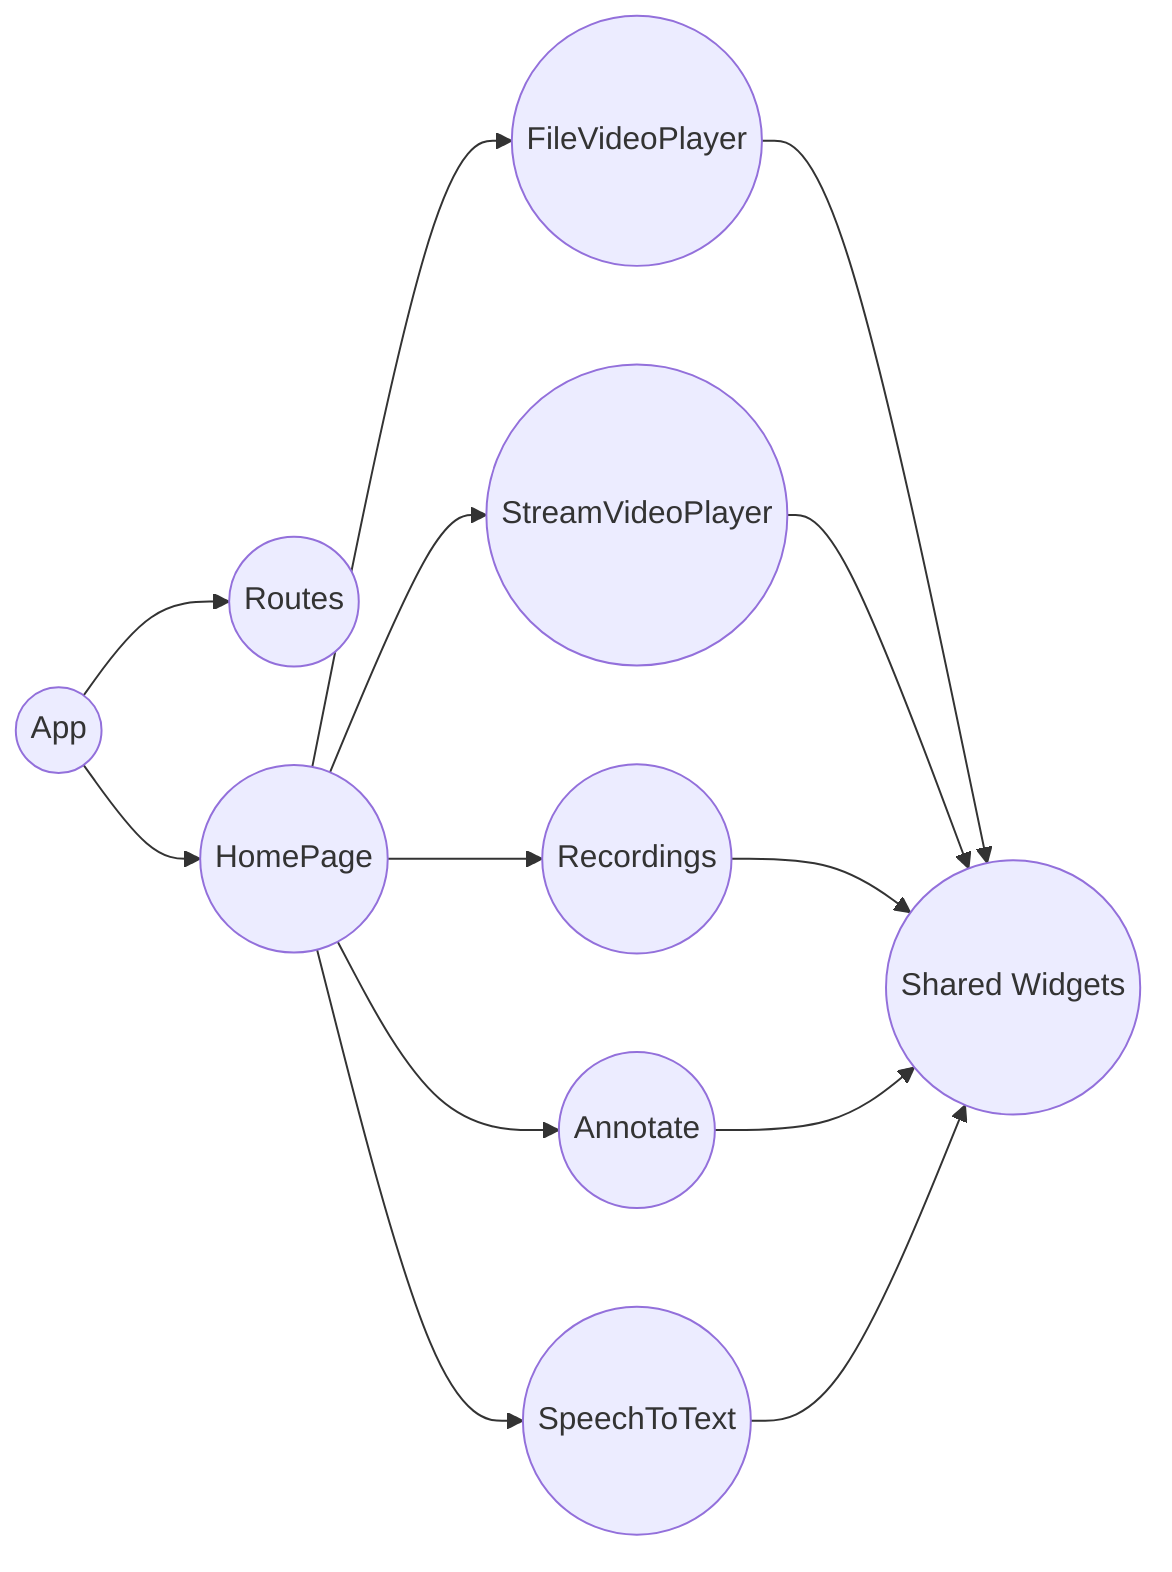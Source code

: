 flowchart LR
    App((App))
    Routes((Routes))
    HomePage((HomePage))
    FileVideo((FileVideoPlayer))
    StreamVideo((StreamVideoPlayer))
    Recordings((Recordings))
    Annotate((Annotate))
    STT((SpeechToText))
    Shared((Shared Widgets))

    App --> Routes
    App --> HomePage
    HomePage --> FileVideo
    HomePage --> StreamVideo
    HomePage --> Recordings
    HomePage --> Annotate
    HomePage --> STT
    FileVideo --> Shared
    StreamVideo --> Shared
    Recordings --> Shared
    Annotate --> Shared
    STT --> Shared